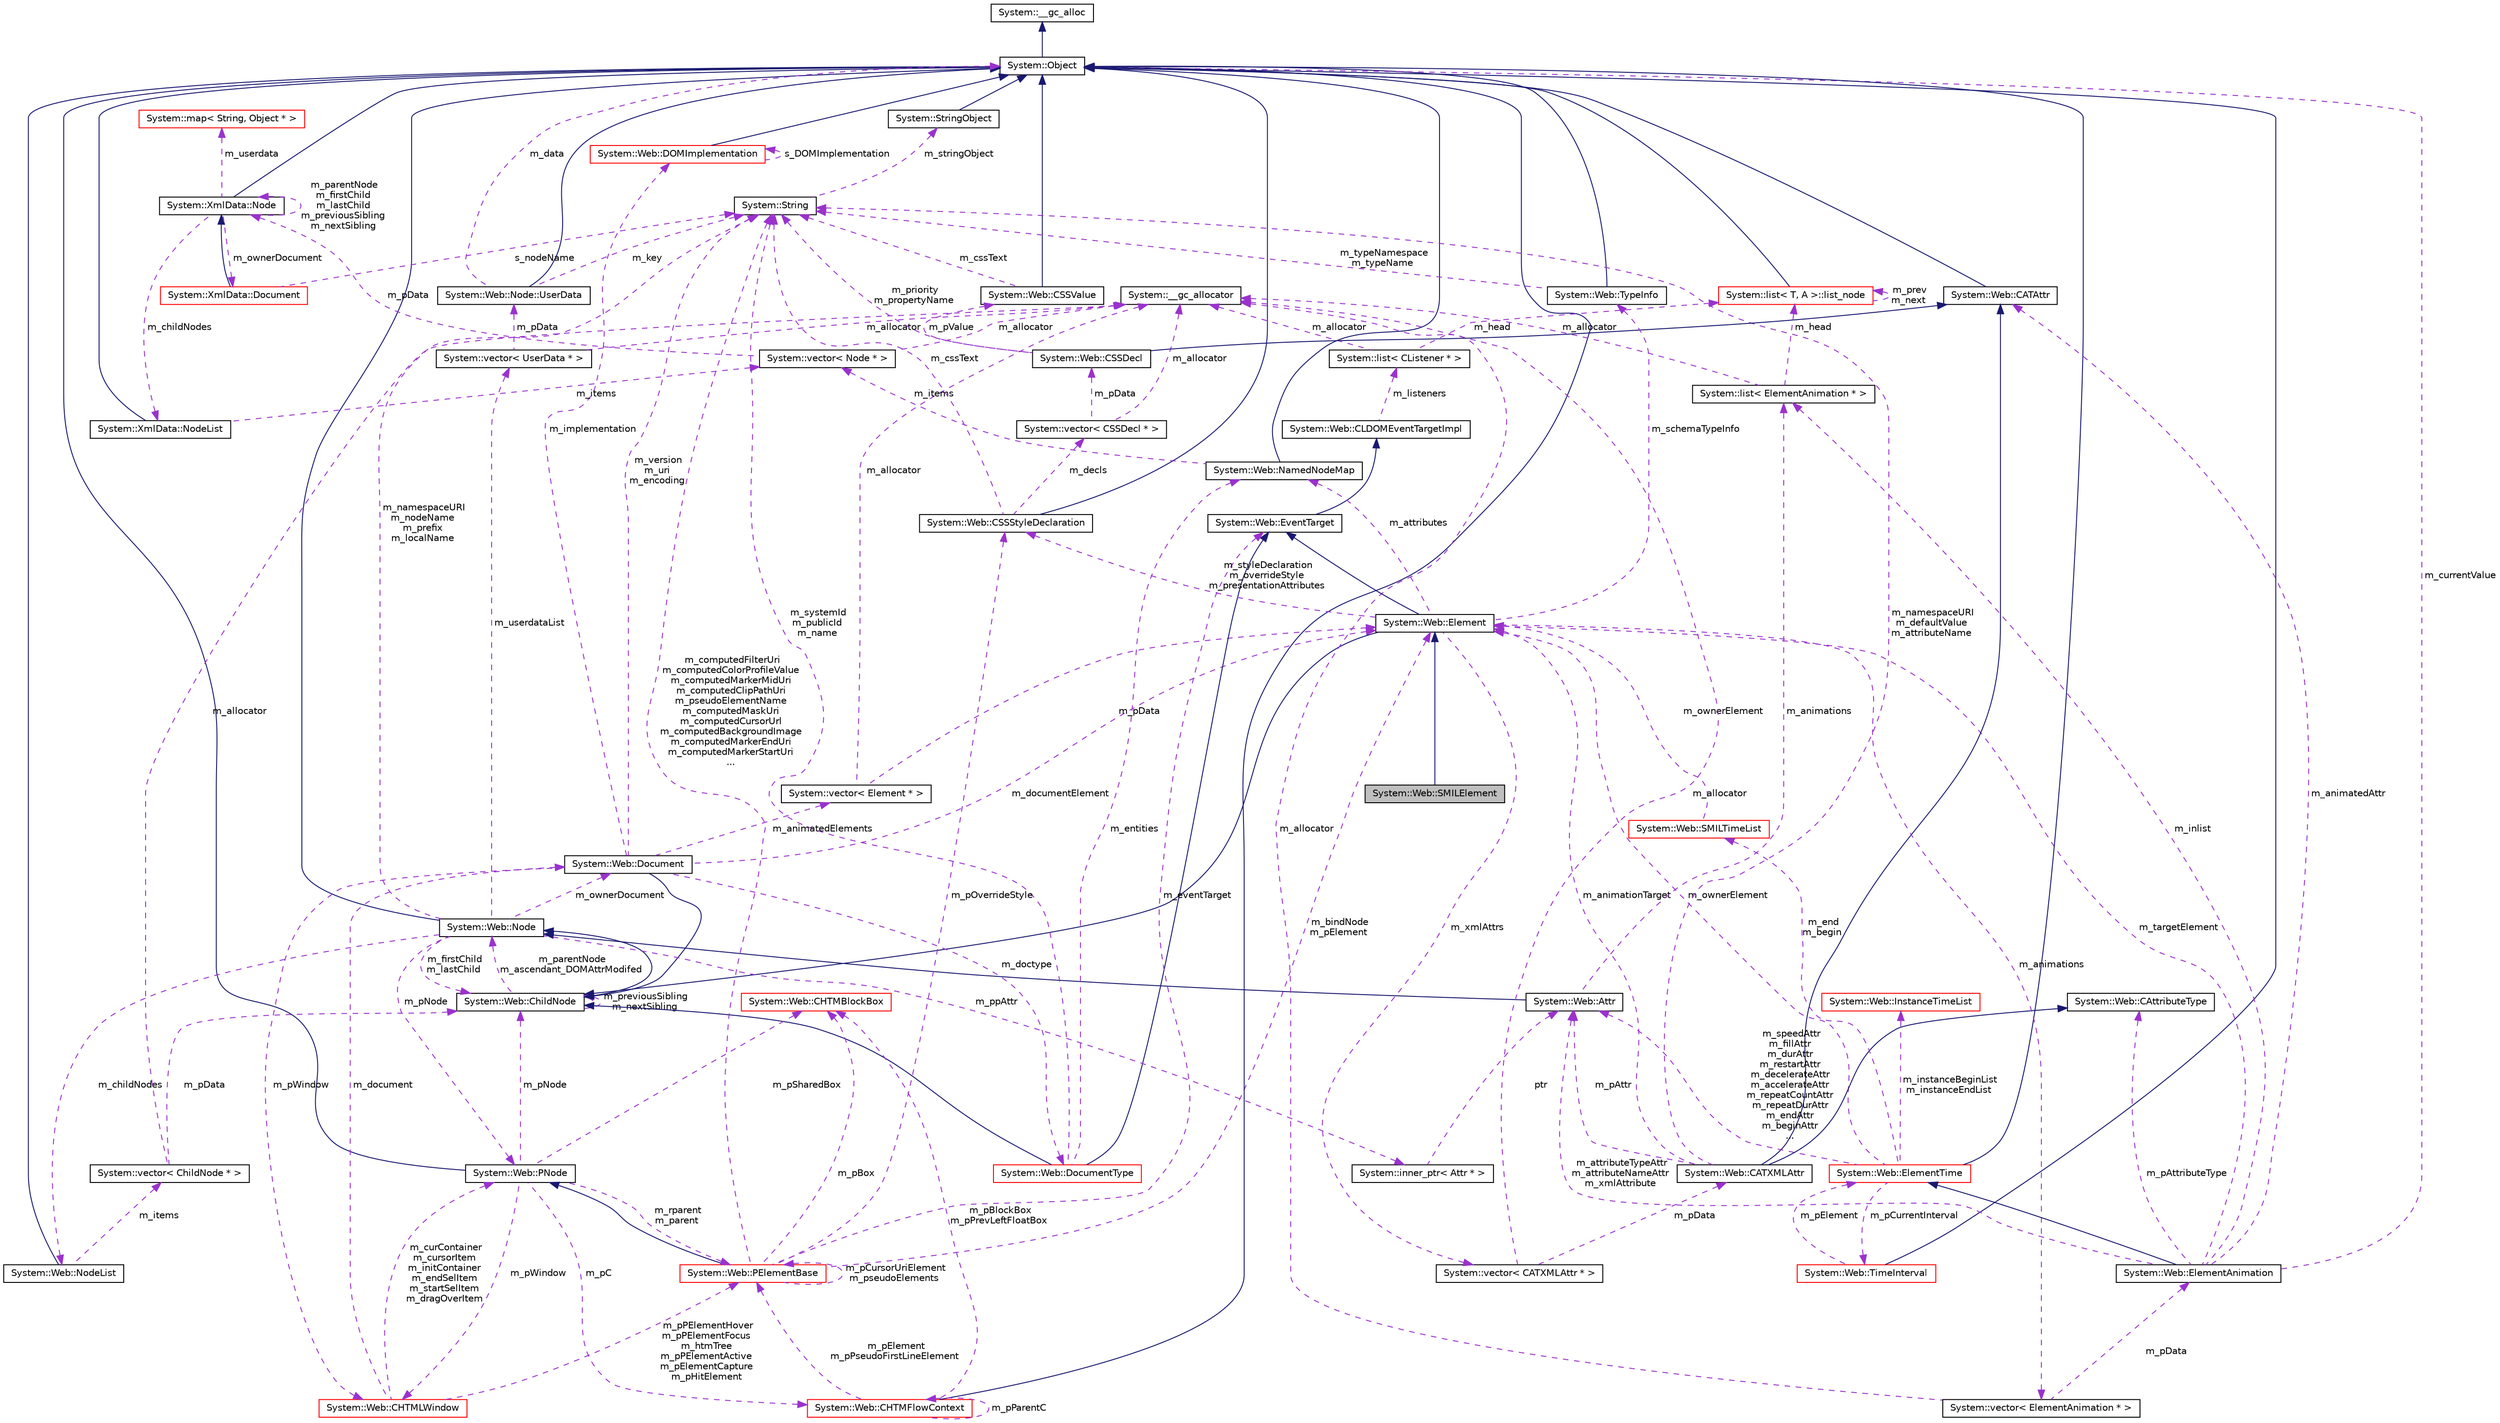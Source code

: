 digraph G
{
  edge [fontname="Helvetica",fontsize="10",labelfontname="Helvetica",labelfontsize="10"];
  node [fontname="Helvetica",fontsize="10",shape=record];
  Node1 [label="System::Web::SMILElement",height=0.2,width=0.4,color="black", fillcolor="grey75", style="filled" fontcolor="black"];
  Node2 -> Node1 [dir="back",color="midnightblue",fontsize="10",style="solid",fontname="Helvetica"];
  Node2 [label="System::Web::Element",height=0.2,width=0.4,color="black", fillcolor="white", style="filled",URL="$class_system_1_1_web_1_1_element.html"];
  Node3 -> Node2 [dir="back",color="midnightblue",fontsize="10",style="solid",fontname="Helvetica"];
  Node3 [label="System::Web::ChildNode",height=0.2,width=0.4,color="black", fillcolor="white", style="filled",URL="$class_system_1_1_web_1_1_child_node.html"];
  Node4 -> Node3 [dir="back",color="midnightblue",fontsize="10",style="solid",fontname="Helvetica"];
  Node4 [label="System::Web::Node",height=0.2,width=0.4,color="black", fillcolor="white", style="filled",URL="$class_system_1_1_web_1_1_node.html"];
  Node5 -> Node4 [dir="back",color="midnightblue",fontsize="10",style="solid",fontname="Helvetica"];
  Node5 [label="System::Object",height=0.2,width=0.4,color="black", fillcolor="white", style="filled",URL="$class_system_1_1_object.html"];
  Node6 -> Node5 [dir="back",color="midnightblue",fontsize="10",style="solid",fontname="Helvetica"];
  Node6 [label="System::__gc_alloc",height=0.2,width=0.4,color="black", fillcolor="white", style="filled",URL="$class_system_1_1____gc__alloc.html"];
  Node7 -> Node4 [dir="back",color="darkorchid3",fontsize="10",style="dashed",label=" m_childNodes" ,fontname="Helvetica"];
  Node7 [label="System::Web::NodeList",height=0.2,width=0.4,color="black", fillcolor="white", style="filled",URL="$class_system_1_1_web_1_1_node_list.html"];
  Node5 -> Node7 [dir="back",color="midnightblue",fontsize="10",style="solid",fontname="Helvetica"];
  Node8 -> Node7 [dir="back",color="darkorchid3",fontsize="10",style="dashed",label=" m_items" ,fontname="Helvetica"];
  Node8 [label="System::vector\< ChildNode * \>",height=0.2,width=0.4,color="black", fillcolor="white", style="filled",URL="$class_system_1_1vector.html"];
  Node9 -> Node8 [dir="back",color="darkorchid3",fontsize="10",style="dashed",label=" m_allocator" ,fontname="Helvetica"];
  Node9 [label="System::__gc_allocator",height=0.2,width=0.4,color="black", fillcolor="white", style="filled",URL="$class_system_1_1____gc__allocator.html"];
  Node3 -> Node8 [dir="back",color="darkorchid3",fontsize="10",style="dashed",label=" m_pData" ,fontname="Helvetica"];
  Node10 -> Node4 [dir="back",color="darkorchid3",fontsize="10",style="dashed",label=" m_ownerDocument" ,fontname="Helvetica"];
  Node10 [label="System::Web::Document",height=0.2,width=0.4,color="black", fillcolor="white", style="filled",URL="$class_system_1_1_web_1_1_document.html"];
  Node3 -> Node10 [dir="back",color="midnightblue",fontsize="10",style="solid",fontname="Helvetica"];
  Node11 -> Node10 [dir="back",color="darkorchid3",fontsize="10",style="dashed",label=" m_implementation" ,fontname="Helvetica"];
  Node11 [label="System::Web::DOMImplementation",height=0.2,width=0.4,color="red", fillcolor="white", style="filled",URL="$class_system_1_1_web_1_1_d_o_m_implementation.html"];
  Node5 -> Node11 [dir="back",color="midnightblue",fontsize="10",style="solid",fontname="Helvetica"];
  Node11 -> Node11 [dir="back",color="darkorchid3",fontsize="10",style="dashed",label=" s_DOMImplementation" ,fontname="Helvetica"];
  Node12 -> Node10 [dir="back",color="darkorchid3",fontsize="10",style="dashed",label=" m_doctype" ,fontname="Helvetica"];
  Node12 [label="System::Web::DocumentType",height=0.2,width=0.4,color="red", fillcolor="white", style="filled",URL="$class_system_1_1_web_1_1_document_type.html"];
  Node3 -> Node12 [dir="back",color="midnightblue",fontsize="10",style="solid",fontname="Helvetica"];
  Node13 -> Node12 [dir="back",color="midnightblue",fontsize="10",style="solid",fontname="Helvetica"];
  Node13 [label="System::Web::EventTarget",height=0.2,width=0.4,color="black", fillcolor="white", style="filled",URL="$class_system_1_1_web_1_1_event_target.html"];
  Node14 -> Node13 [dir="back",color="midnightblue",fontsize="10",style="solid",fontname="Helvetica"];
  Node14 [label="System::Web::CLDOMEventTargetImpl",height=0.2,width=0.4,color="black", fillcolor="white", style="filled",URL="$class_system_1_1_web_1_1_c_l_d_o_m_event_target_impl.html"];
  Node15 -> Node14 [dir="back",color="darkorchid3",fontsize="10",style="dashed",label=" m_listeners" ,fontname="Helvetica"];
  Node15 [label="System::list\< CListener * \>",height=0.2,width=0.4,color="black", fillcolor="white", style="filled",URL="$class_system_1_1list.html"];
  Node9 -> Node15 [dir="back",color="darkorchid3",fontsize="10",style="dashed",label=" m_allocator" ,fontname="Helvetica"];
  Node16 -> Node15 [dir="back",color="darkorchid3",fontsize="10",style="dashed",label=" m_head" ,fontname="Helvetica"];
  Node16 [label="System::list\< T, A \>::list_node",height=0.2,width=0.4,color="red", fillcolor="white", style="filled",URL="$class_system_1_1list_1_1list__node.html"];
  Node5 -> Node16 [dir="back",color="midnightblue",fontsize="10",style="solid",fontname="Helvetica"];
  Node16 -> Node16 [dir="back",color="darkorchid3",fontsize="10",style="dashed",label=" m_prev\nm_next" ,fontname="Helvetica"];
  Node17 -> Node12 [dir="back",color="darkorchid3",fontsize="10",style="dashed",label=" m_entities" ,fontname="Helvetica"];
  Node17 [label="System::Web::NamedNodeMap",height=0.2,width=0.4,color="black", fillcolor="white", style="filled",URL="$class_system_1_1_web_1_1_named_node_map.html"];
  Node5 -> Node17 [dir="back",color="midnightblue",fontsize="10",style="solid",fontname="Helvetica"];
  Node18 -> Node17 [dir="back",color="darkorchid3",fontsize="10",style="dashed",label=" m_items" ,fontname="Helvetica"];
  Node18 [label="System::vector\< Node * \>",height=0.2,width=0.4,color="black", fillcolor="white", style="filled",URL="$class_system_1_1vector.html"];
  Node19 -> Node18 [dir="back",color="darkorchid3",fontsize="10",style="dashed",label=" m_pData" ,fontname="Helvetica"];
  Node19 [label="System::XmlData::Node",height=0.2,width=0.4,color="black", fillcolor="white", style="filled",URL="$class_system_1_1_xml_data_1_1_node.html"];
  Node5 -> Node19 [dir="back",color="midnightblue",fontsize="10",style="solid",fontname="Helvetica"];
  Node20 -> Node19 [dir="back",color="darkorchid3",fontsize="10",style="dashed",label=" m_childNodes" ,fontname="Helvetica"];
  Node20 [label="System::XmlData::NodeList",height=0.2,width=0.4,color="black", fillcolor="white", style="filled",URL="$class_system_1_1_xml_data_1_1_node_list.html"];
  Node5 -> Node20 [dir="back",color="midnightblue",fontsize="10",style="solid",fontname="Helvetica"];
  Node18 -> Node20 [dir="back",color="darkorchid3",fontsize="10",style="dashed",label=" m_items" ,fontname="Helvetica"];
  Node21 -> Node19 [dir="back",color="darkorchid3",fontsize="10",style="dashed",label=" m_userdata" ,fontname="Helvetica"];
  Node21 [label="System::map\< String, Object * \>",height=0.2,width=0.4,color="red", fillcolor="white", style="filled",URL="$class_system_1_1map.html"];
  Node19 -> Node19 [dir="back",color="darkorchid3",fontsize="10",style="dashed",label=" m_parentNode\nm_firstChild\nm_lastChild\nm_previousSibling\nm_nextSibling" ,fontname="Helvetica"];
  Node22 -> Node19 [dir="back",color="darkorchid3",fontsize="10",style="dashed",label=" m_ownerDocument" ,fontname="Helvetica"];
  Node22 [label="System::XmlData::Document",height=0.2,width=0.4,color="red", fillcolor="white", style="filled",URL="$class_system_1_1_xml_data_1_1_document.html"];
  Node19 -> Node22 [dir="back",color="midnightblue",fontsize="10",style="solid",fontname="Helvetica"];
  Node23 -> Node22 [dir="back",color="darkorchid3",fontsize="10",style="dashed",label=" s_nodeName" ,fontname="Helvetica"];
  Node23 [label="System::String",height=0.2,width=0.4,color="black", fillcolor="white", style="filled",URL="$class_system_1_1_string.html"];
  Node24 -> Node23 [dir="back",color="darkorchid3",fontsize="10",style="dashed",label=" m_stringObject" ,fontname="Helvetica"];
  Node24 [label="System::StringObject",height=0.2,width=0.4,color="black", fillcolor="white", style="filled",URL="$class_system_1_1_string_object.html"];
  Node5 -> Node24 [dir="back",color="midnightblue",fontsize="10",style="solid",fontname="Helvetica"];
  Node9 -> Node18 [dir="back",color="darkorchid3",fontsize="10",style="dashed",label=" m_allocator" ,fontname="Helvetica"];
  Node23 -> Node12 [dir="back",color="darkorchid3",fontsize="10",style="dashed",label=" m_systemId\nm_publicId\nm_name" ,fontname="Helvetica"];
  Node25 -> Node10 [dir="back",color="darkorchid3",fontsize="10",style="dashed",label=" m_animatedElements" ,fontname="Helvetica"];
  Node25 [label="System::vector\< Element * \>",height=0.2,width=0.4,color="black", fillcolor="white", style="filled",URL="$class_system_1_1vector.html"];
  Node9 -> Node25 [dir="back",color="darkorchid3",fontsize="10",style="dashed",label=" m_allocator" ,fontname="Helvetica"];
  Node2 -> Node25 [dir="back",color="darkorchid3",fontsize="10",style="dashed",label=" m_pData" ,fontname="Helvetica"];
  Node26 -> Node10 [dir="back",color="darkorchid3",fontsize="10",style="dashed",label=" m_pWindow" ,fontname="Helvetica"];
  Node26 [label="System::Web::CHTMLWindow",height=0.2,width=0.4,color="red", fillcolor="white", style="filled",URL="$class_system_1_1_web_1_1_c_h_t_m_l_window.html"];
  Node10 -> Node26 [dir="back",color="darkorchid3",fontsize="10",style="dashed",label=" m_document" ,fontname="Helvetica"];
  Node27 -> Node26 [dir="back",color="darkorchid3",fontsize="10",style="dashed",label=" m_curContainer\nm_cursorItem\nm_initContainer\nm_endSelItem\nm_startSelItem\nm_dragOverItem" ,fontname="Helvetica"];
  Node27 [label="System::Web::PNode",height=0.2,width=0.4,color="black", fillcolor="white", style="filled",URL="$class_system_1_1_web_1_1_p_node.html"];
  Node5 -> Node27 [dir="back",color="midnightblue",fontsize="10",style="solid",fontname="Helvetica"];
  Node26 -> Node27 [dir="back",color="darkorchid3",fontsize="10",style="dashed",label=" m_pWindow" ,fontname="Helvetica"];
  Node28 -> Node27 [dir="back",color="darkorchid3",fontsize="10",style="dashed",label=" m_rparent\nm_parent" ,fontname="Helvetica"];
  Node28 [label="System::Web::PElementBase",height=0.2,width=0.4,color="red", fillcolor="white", style="filled",URL="$class_system_1_1_web_1_1_p_element_base.html"];
  Node27 -> Node28 [dir="back",color="midnightblue",fontsize="10",style="solid",fontname="Helvetica"];
  Node13 -> Node28 [dir="back",color="darkorchid3",fontsize="10",style="dashed",label=" m_eventTarget" ,fontname="Helvetica"];
  Node23 -> Node28 [dir="back",color="darkorchid3",fontsize="10",style="dashed",label=" m_computedFilterUri\nm_computedColorProfileValue\nm_computedMarkerMidUri\nm_computedClipPathUri\nm_pseudoElementName\nm_computedMaskUri\nm_computedCursorUrl\nm_computedBackgroundImage\nm_computedMarkerEndUri\nm_computedMarkerStartUri\n..." ,fontname="Helvetica"];
  Node29 -> Node28 [dir="back",color="darkorchid3",fontsize="10",style="dashed",label=" m_pOverrideStyle" ,fontname="Helvetica"];
  Node29 [label="System::Web::CSSStyleDeclaration",height=0.2,width=0.4,color="black", fillcolor="white", style="filled",URL="$class_system_1_1_web_1_1_c_s_s_style_declaration.html"];
  Node5 -> Node29 [dir="back",color="midnightblue",fontsize="10",style="solid",fontname="Helvetica"];
  Node23 -> Node29 [dir="back",color="darkorchid3",fontsize="10",style="dashed",label=" m_cssText" ,fontname="Helvetica"];
  Node30 -> Node29 [dir="back",color="darkorchid3",fontsize="10",style="dashed",label=" m_decls" ,fontname="Helvetica"];
  Node30 [label="System::vector\< CSSDecl * \>",height=0.2,width=0.4,color="black", fillcolor="white", style="filled",URL="$class_system_1_1vector.html"];
  Node9 -> Node30 [dir="back",color="darkorchid3",fontsize="10",style="dashed",label=" m_allocator" ,fontname="Helvetica"];
  Node31 -> Node30 [dir="back",color="darkorchid3",fontsize="10",style="dashed",label=" m_pData" ,fontname="Helvetica"];
  Node31 [label="System::Web::CSSDecl",height=0.2,width=0.4,color="black", fillcolor="white", style="filled",URL="$class_system_1_1_web_1_1_c_s_s_decl.html"];
  Node32 -> Node31 [dir="back",color="midnightblue",fontsize="10",style="solid",fontname="Helvetica"];
  Node32 [label="System::Web::CATAttr",height=0.2,width=0.4,color="black", fillcolor="white", style="filled",URL="$class_system_1_1_web_1_1_c_a_t_attr.html"];
  Node5 -> Node32 [dir="back",color="midnightblue",fontsize="10",style="solid",fontname="Helvetica"];
  Node23 -> Node31 [dir="back",color="darkorchid3",fontsize="10",style="dashed",label=" m_priority\nm_propertyName" ,fontname="Helvetica"];
  Node33 -> Node31 [dir="back",color="darkorchid3",fontsize="10",style="dashed",label=" m_pValue" ,fontname="Helvetica"];
  Node33 [label="System::Web::CSSValue",height=0.2,width=0.4,color="black", fillcolor="white", style="filled",URL="$class_system_1_1_web_1_1_c_s_s_value.html"];
  Node5 -> Node33 [dir="back",color="midnightblue",fontsize="10",style="solid",fontname="Helvetica"];
  Node23 -> Node33 [dir="back",color="darkorchid3",fontsize="10",style="dashed",label=" m_cssText" ,fontname="Helvetica"];
  Node2 -> Node28 [dir="back",color="darkorchid3",fontsize="10",style="dashed",label=" m_bindNode\nm_pElement" ,fontname="Helvetica"];
  Node28 -> Node28 [dir="back",color="darkorchid3",fontsize="10",style="dashed",label=" m_pCursorUriElement\nm_pseudoElements" ,fontname="Helvetica"];
  Node34 -> Node28 [dir="back",color="darkorchid3",fontsize="10",style="dashed",label=" m_pBox" ,fontname="Helvetica"];
  Node34 [label="System::Web::CHTMBlockBox",height=0.2,width=0.4,color="red", fillcolor="white", style="filled",URL="$class_system_1_1_web_1_1_c_h_t_m_block_box.html"];
  Node3 -> Node27 [dir="back",color="darkorchid3",fontsize="10",style="dashed",label=" m_pNode" ,fontname="Helvetica"];
  Node35 -> Node27 [dir="back",color="darkorchid3",fontsize="10",style="dashed",label=" m_pC" ,fontname="Helvetica"];
  Node35 [label="System::Web::CHTMFlowContext",height=0.2,width=0.4,color="red", fillcolor="white", style="filled",URL="$class_system_1_1_web_1_1_c_h_t_m_flow_context.html"];
  Node5 -> Node35 [dir="back",color="midnightblue",fontsize="10",style="solid",fontname="Helvetica"];
  Node28 -> Node35 [dir="back",color="darkorchid3",fontsize="10",style="dashed",label=" m_pElement\nm_pPseudoFirstLineElement" ,fontname="Helvetica"];
  Node35 -> Node35 [dir="back",color="darkorchid3",fontsize="10",style="dashed",label=" m_pParentC" ,fontname="Helvetica"];
  Node34 -> Node35 [dir="back",color="darkorchid3",fontsize="10",style="dashed",label=" m_pBlockBox\nm_pPrevLeftFloatBox" ,fontname="Helvetica"];
  Node34 -> Node27 [dir="back",color="darkorchid3",fontsize="10",style="dashed",label=" m_pSharedBox" ,fontname="Helvetica"];
  Node28 -> Node26 [dir="back",color="darkorchid3",fontsize="10",style="dashed",label=" m_pPElementHover\nm_pPElementFocus\nm_htmTree\nm_pPElementActive\nm_pElementCapture\nm_pHitElement" ,fontname="Helvetica"];
  Node23 -> Node10 [dir="back",color="darkorchid3",fontsize="10",style="dashed",label=" m_version\nm_uri\nm_encoding" ,fontname="Helvetica"];
  Node2 -> Node10 [dir="back",color="darkorchid3",fontsize="10",style="dashed",label=" m_documentElement" ,fontname="Helvetica"];
  Node23 -> Node4 [dir="back",color="darkorchid3",fontsize="10",style="dashed",label=" m_namespaceURI\nm_nodeName\nm_prefix\nm_localName" ,fontname="Helvetica"];
  Node27 -> Node4 [dir="back",color="darkorchid3",fontsize="10",style="dashed",label=" m_pNode" ,fontname="Helvetica"];
  Node3 -> Node4 [dir="back",color="darkorchid3",fontsize="10",style="dashed",label=" m_firstChild\nm_lastChild" ,fontname="Helvetica"];
  Node36 -> Node4 [dir="back",color="darkorchid3",fontsize="10",style="dashed",label=" m_userdataList" ,fontname="Helvetica"];
  Node36 [label="System::vector\< UserData * \>",height=0.2,width=0.4,color="black", fillcolor="white", style="filled",URL="$class_system_1_1vector.html"];
  Node37 -> Node36 [dir="back",color="darkorchid3",fontsize="10",style="dashed",label=" m_pData" ,fontname="Helvetica"];
  Node37 [label="System::Web::Node::UserData",height=0.2,width=0.4,color="black", fillcolor="white", style="filled",URL="$class_system_1_1_web_1_1_node_1_1_user_data.html"];
  Node5 -> Node37 [dir="back",color="midnightblue",fontsize="10",style="solid",fontname="Helvetica"];
  Node23 -> Node37 [dir="back",color="darkorchid3",fontsize="10",style="dashed",label=" m_key" ,fontname="Helvetica"];
  Node5 -> Node37 [dir="back",color="darkorchid3",fontsize="10",style="dashed",label=" m_data" ,fontname="Helvetica"];
  Node9 -> Node36 [dir="back",color="darkorchid3",fontsize="10",style="dashed",label=" m_allocator" ,fontname="Helvetica"];
  Node38 -> Node4 [dir="back",color="darkorchid3",fontsize="10",style="dashed",label=" m_ppAttr" ,fontname="Helvetica"];
  Node38 [label="System::inner_ptr\< Attr * \>",height=0.2,width=0.4,color="black", fillcolor="white", style="filled",URL="$class_system_1_1inner__ptr.html"];
  Node39 -> Node38 [dir="back",color="darkorchid3",fontsize="10",style="dashed",label=" ptr" ,fontname="Helvetica"];
  Node39 [label="System::Web::Attr",height=0.2,width=0.4,color="black", fillcolor="white", style="filled",URL="$class_system_1_1_web_1_1_attr.html"];
  Node4 -> Node39 [dir="back",color="midnightblue",fontsize="10",style="solid",fontname="Helvetica"];
  Node40 -> Node39 [dir="back",color="darkorchid3",fontsize="10",style="dashed",label=" m_animations" ,fontname="Helvetica"];
  Node40 [label="System::list\< ElementAnimation * \>",height=0.2,width=0.4,color="black", fillcolor="white", style="filled",URL="$class_system_1_1list.html"];
  Node9 -> Node40 [dir="back",color="darkorchid3",fontsize="10",style="dashed",label=" m_allocator" ,fontname="Helvetica"];
  Node16 -> Node40 [dir="back",color="darkorchid3",fontsize="10",style="dashed",label=" m_head" ,fontname="Helvetica"];
  Node4 -> Node3 [dir="back",color="darkorchid3",fontsize="10",style="dashed",label=" m_parentNode\nm_ascendant_DOMAttrModifed" ,fontname="Helvetica"];
  Node3 -> Node3 [dir="back",color="darkorchid3",fontsize="10",style="dashed",label=" m_previousSibling\nm_nextSibling" ,fontname="Helvetica"];
  Node13 -> Node2 [dir="back",color="midnightblue",fontsize="10",style="solid",fontname="Helvetica"];
  Node41 -> Node2 [dir="back",color="darkorchid3",fontsize="10",style="dashed",label=" m_xmlAttrs" ,fontname="Helvetica"];
  Node41 [label="System::vector\< CATXMLAttr * \>",height=0.2,width=0.4,color="black", fillcolor="white", style="filled",URL="$class_system_1_1vector.html"];
  Node9 -> Node41 [dir="back",color="darkorchid3",fontsize="10",style="dashed",label=" m_allocator" ,fontname="Helvetica"];
  Node42 -> Node41 [dir="back",color="darkorchid3",fontsize="10",style="dashed",label=" m_pData" ,fontname="Helvetica"];
  Node42 [label="System::Web::CATXMLAttr",height=0.2,width=0.4,color="black", fillcolor="white", style="filled",URL="$class_system_1_1_web_1_1_c_a_t_x_m_l_attr.html"];
  Node32 -> Node42 [dir="back",color="midnightblue",fontsize="10",style="solid",fontname="Helvetica"];
  Node43 -> Node42 [dir="back",color="midnightblue",fontsize="10",style="solid",fontname="Helvetica"];
  Node43 [label="System::Web::CAttributeType",height=0.2,width=0.4,color="black", fillcolor="white", style="filled",URL="$class_system_1_1_web_1_1_c_attribute_type.html"];
  Node39 -> Node42 [dir="back",color="darkorchid3",fontsize="10",style="dashed",label=" m_pAttr" ,fontname="Helvetica"];
  Node23 -> Node42 [dir="back",color="darkorchid3",fontsize="10",style="dashed",label=" m_namespaceURI\nm_defaultValue\nm_attributeName" ,fontname="Helvetica"];
  Node2 -> Node42 [dir="back",color="darkorchid3",fontsize="10",style="dashed",label=" m_animationTarget" ,fontname="Helvetica"];
  Node17 -> Node2 [dir="back",color="darkorchid3",fontsize="10",style="dashed",label=" m_attributes" ,fontname="Helvetica"];
  Node44 -> Node2 [dir="back",color="darkorchid3",fontsize="10",style="dashed",label=" m_schemaTypeInfo" ,fontname="Helvetica"];
  Node44 [label="System::Web::TypeInfo",height=0.2,width=0.4,color="black", fillcolor="white", style="filled",URL="$class_system_1_1_web_1_1_type_info.html"];
  Node5 -> Node44 [dir="back",color="midnightblue",fontsize="10",style="solid",fontname="Helvetica"];
  Node23 -> Node44 [dir="back",color="darkorchid3",fontsize="10",style="dashed",label=" m_typeNamespace\nm_typeName" ,fontname="Helvetica"];
  Node29 -> Node2 [dir="back",color="darkorchid3",fontsize="10",style="dashed",label=" m_styleDeclaration\nm_overrideStyle\nm_presentationAttributes" ,fontname="Helvetica"];
  Node45 -> Node2 [dir="back",color="darkorchid3",fontsize="10",style="dashed",label=" m_animations" ,fontname="Helvetica"];
  Node45 [label="System::vector\< ElementAnimation * \>",height=0.2,width=0.4,color="black", fillcolor="white", style="filled",URL="$class_system_1_1vector.html"];
  Node9 -> Node45 [dir="back",color="darkorchid3",fontsize="10",style="dashed",label=" m_allocator" ,fontname="Helvetica"];
  Node46 -> Node45 [dir="back",color="darkorchid3",fontsize="10",style="dashed",label=" m_pData" ,fontname="Helvetica"];
  Node46 [label="System::Web::ElementAnimation",height=0.2,width=0.4,color="black", fillcolor="white", style="filled",URL="$class_system_1_1_web_1_1_element_animation.html"];
  Node47 -> Node46 [dir="back",color="midnightblue",fontsize="10",style="solid",fontname="Helvetica"];
  Node47 [label="System::Web::ElementTime",height=0.2,width=0.4,color="red", fillcolor="white", style="filled",URL="$class_system_1_1_web_1_1_element_time.html"];
  Node5 -> Node47 [dir="back",color="midnightblue",fontsize="10",style="solid",fontname="Helvetica"];
  Node48 -> Node47 [dir="back",color="darkorchid3",fontsize="10",style="dashed",label=" m_pCurrentInterval" ,fontname="Helvetica"];
  Node48 [label="System::Web::TimeInterval",height=0.2,width=0.4,color="red", fillcolor="white", style="filled",URL="$class_system_1_1_web_1_1_time_interval.html"];
  Node5 -> Node48 [dir="back",color="midnightblue",fontsize="10",style="solid",fontname="Helvetica"];
  Node47 -> Node48 [dir="back",color="darkorchid3",fontsize="10",style="dashed",label=" m_pElement" ,fontname="Helvetica"];
  Node49 -> Node47 [dir="back",color="darkorchid3",fontsize="10",style="dashed",label=" m_end\nm_begin" ,fontname="Helvetica"];
  Node49 [label="System::Web::SMILTimeList",height=0.2,width=0.4,color="red", fillcolor="white", style="filled",URL="$class_system_1_1_web_1_1_s_m_i_l_time_list.html"];
  Node2 -> Node49 [dir="back",color="darkorchid3",fontsize="10",style="dashed",label=" m_ownerElement" ,fontname="Helvetica"];
  Node50 -> Node47 [dir="back",color="darkorchid3",fontsize="10",style="dashed",label=" m_instanceBeginList\nm_instanceEndList" ,fontname="Helvetica"];
  Node50 [label="System::Web::InstanceTimeList",height=0.2,width=0.4,color="red", fillcolor="white", style="filled",URL="$class_system_1_1_web_1_1_instance_time_list.html"];
  Node39 -> Node47 [dir="back",color="darkorchid3",fontsize="10",style="dashed",label=" m_speedAttr\nm_fillAttr\nm_durAttr\nm_restartAttr\nm_decelerateAttr\nm_accelerateAttr\nm_repeatCountAttr\nm_repeatDurAttr\nm_endAttr\nm_beginAttr\n..." ,fontname="Helvetica"];
  Node2 -> Node47 [dir="back",color="darkorchid3",fontsize="10",style="dashed",label=" m_ownerElement" ,fontname="Helvetica"];
  Node32 -> Node46 [dir="back",color="darkorchid3",fontsize="10",style="dashed",label=" m_animatedAttr" ,fontname="Helvetica"];
  Node40 -> Node46 [dir="back",color="darkorchid3",fontsize="10",style="dashed",label=" m_inlist" ,fontname="Helvetica"];
  Node43 -> Node46 [dir="back",color="darkorchid3",fontsize="10",style="dashed",label=" m_pAttributeType" ,fontname="Helvetica"];
  Node39 -> Node46 [dir="back",color="darkorchid3",fontsize="10",style="dashed",label=" m_attributeTypeAttr\nm_attributeNameAttr\nm_xmlAttribute" ,fontname="Helvetica"];
  Node2 -> Node46 [dir="back",color="darkorchid3",fontsize="10",style="dashed",label=" m_targetElement" ,fontname="Helvetica"];
  Node5 -> Node46 [dir="back",color="darkorchid3",fontsize="10",style="dashed",label=" m_currentValue" ,fontname="Helvetica"];
}
